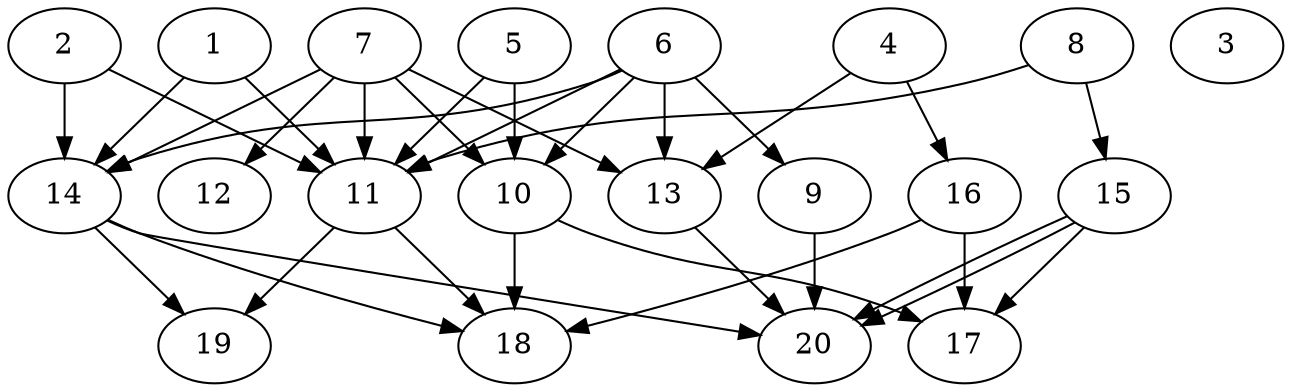 // DAG automatically generated by daggen at Tue Jul 23 14:28:59 2019
// ./daggen --dot -n 20 --ccr 0.3 --fat 0.6 --regular 0.5 --density 0.7 --mindata 5242880 --maxdata 52428800 
digraph G {
  1 [size="114213547", alpha="0.10", expect_size="34264064"] 
  1 -> 11 [size ="34264064"]
  1 -> 14 [size ="34264064"]
  2 [size="129918293", alpha="0.04", expect_size="38975488"] 
  2 -> 11 [size ="38975488"]
  2 -> 14 [size ="38975488"]
  3 [size="146933760", alpha="0.07", expect_size="44080128"] 
  4 [size="88664747", alpha="0.18", expect_size="26599424"] 
  4 -> 13 [size ="26599424"]
  4 -> 16 [size ="26599424"]
  5 [size="134430720", alpha="0.19", expect_size="40329216"] 
  5 -> 10 [size ="40329216"]
  5 -> 11 [size ="40329216"]
  6 [size="73598293", alpha="0.09", expect_size="22079488"] 
  6 -> 9 [size ="22079488"]
  6 -> 10 [size ="22079488"]
  6 -> 11 [size ="22079488"]
  6 -> 13 [size ="22079488"]
  6 -> 14 [size ="22079488"]
  7 [size="137663147", alpha="0.07", expect_size="41298944"] 
  7 -> 10 [size ="41298944"]
  7 -> 11 [size ="41298944"]
  7 -> 12 [size ="41298944"]
  7 -> 13 [size ="41298944"]
  7 -> 14 [size ="41298944"]
  8 [size="63819093", alpha="0.16", expect_size="19145728"] 
  8 -> 11 [size ="19145728"]
  8 -> 15 [size ="19145728"]
  9 [size="168366080", alpha="0.01", expect_size="50509824"] 
  9 -> 20 [size ="50509824"]
  10 [size="97239040", alpha="0.18", expect_size="29171712"] 
  10 -> 17 [size ="29171712"]
  10 -> 18 [size ="29171712"]
  11 [size="44349440", alpha="0.19", expect_size="13304832"] 
  11 -> 18 [size ="13304832"]
  11 -> 19 [size ="13304832"]
  12 [size="121811627", alpha="0.14", expect_size="36543488"] 
  13 [size="152371200", alpha="0.08", expect_size="45711360"] 
  13 -> 20 [size ="45711360"]
  14 [size="52865707", alpha="0.15", expect_size="15859712"] 
  14 -> 18 [size ="15859712"]
  14 -> 19 [size ="15859712"]
  14 -> 20 [size ="15859712"]
  15 [size="36922027", alpha="0.07", expect_size="11076608"] 
  15 -> 17 [size ="11076608"]
  15 -> 20 [size ="11076608"]
  15 -> 20 [size ="11076608"]
  16 [size="31204693", alpha="0.13", expect_size="9361408"] 
  16 -> 17 [size ="9361408"]
  16 -> 18 [size ="9361408"]
  17 [size="99853653", alpha="0.05", expect_size="29956096"] 
  18 [size="153398613", alpha="0.15", expect_size="46019584"] 
  19 [size="124726613", alpha="0.11", expect_size="37417984"] 
  20 [size="135615147", alpha="0.04", expect_size="40684544"] 
}
